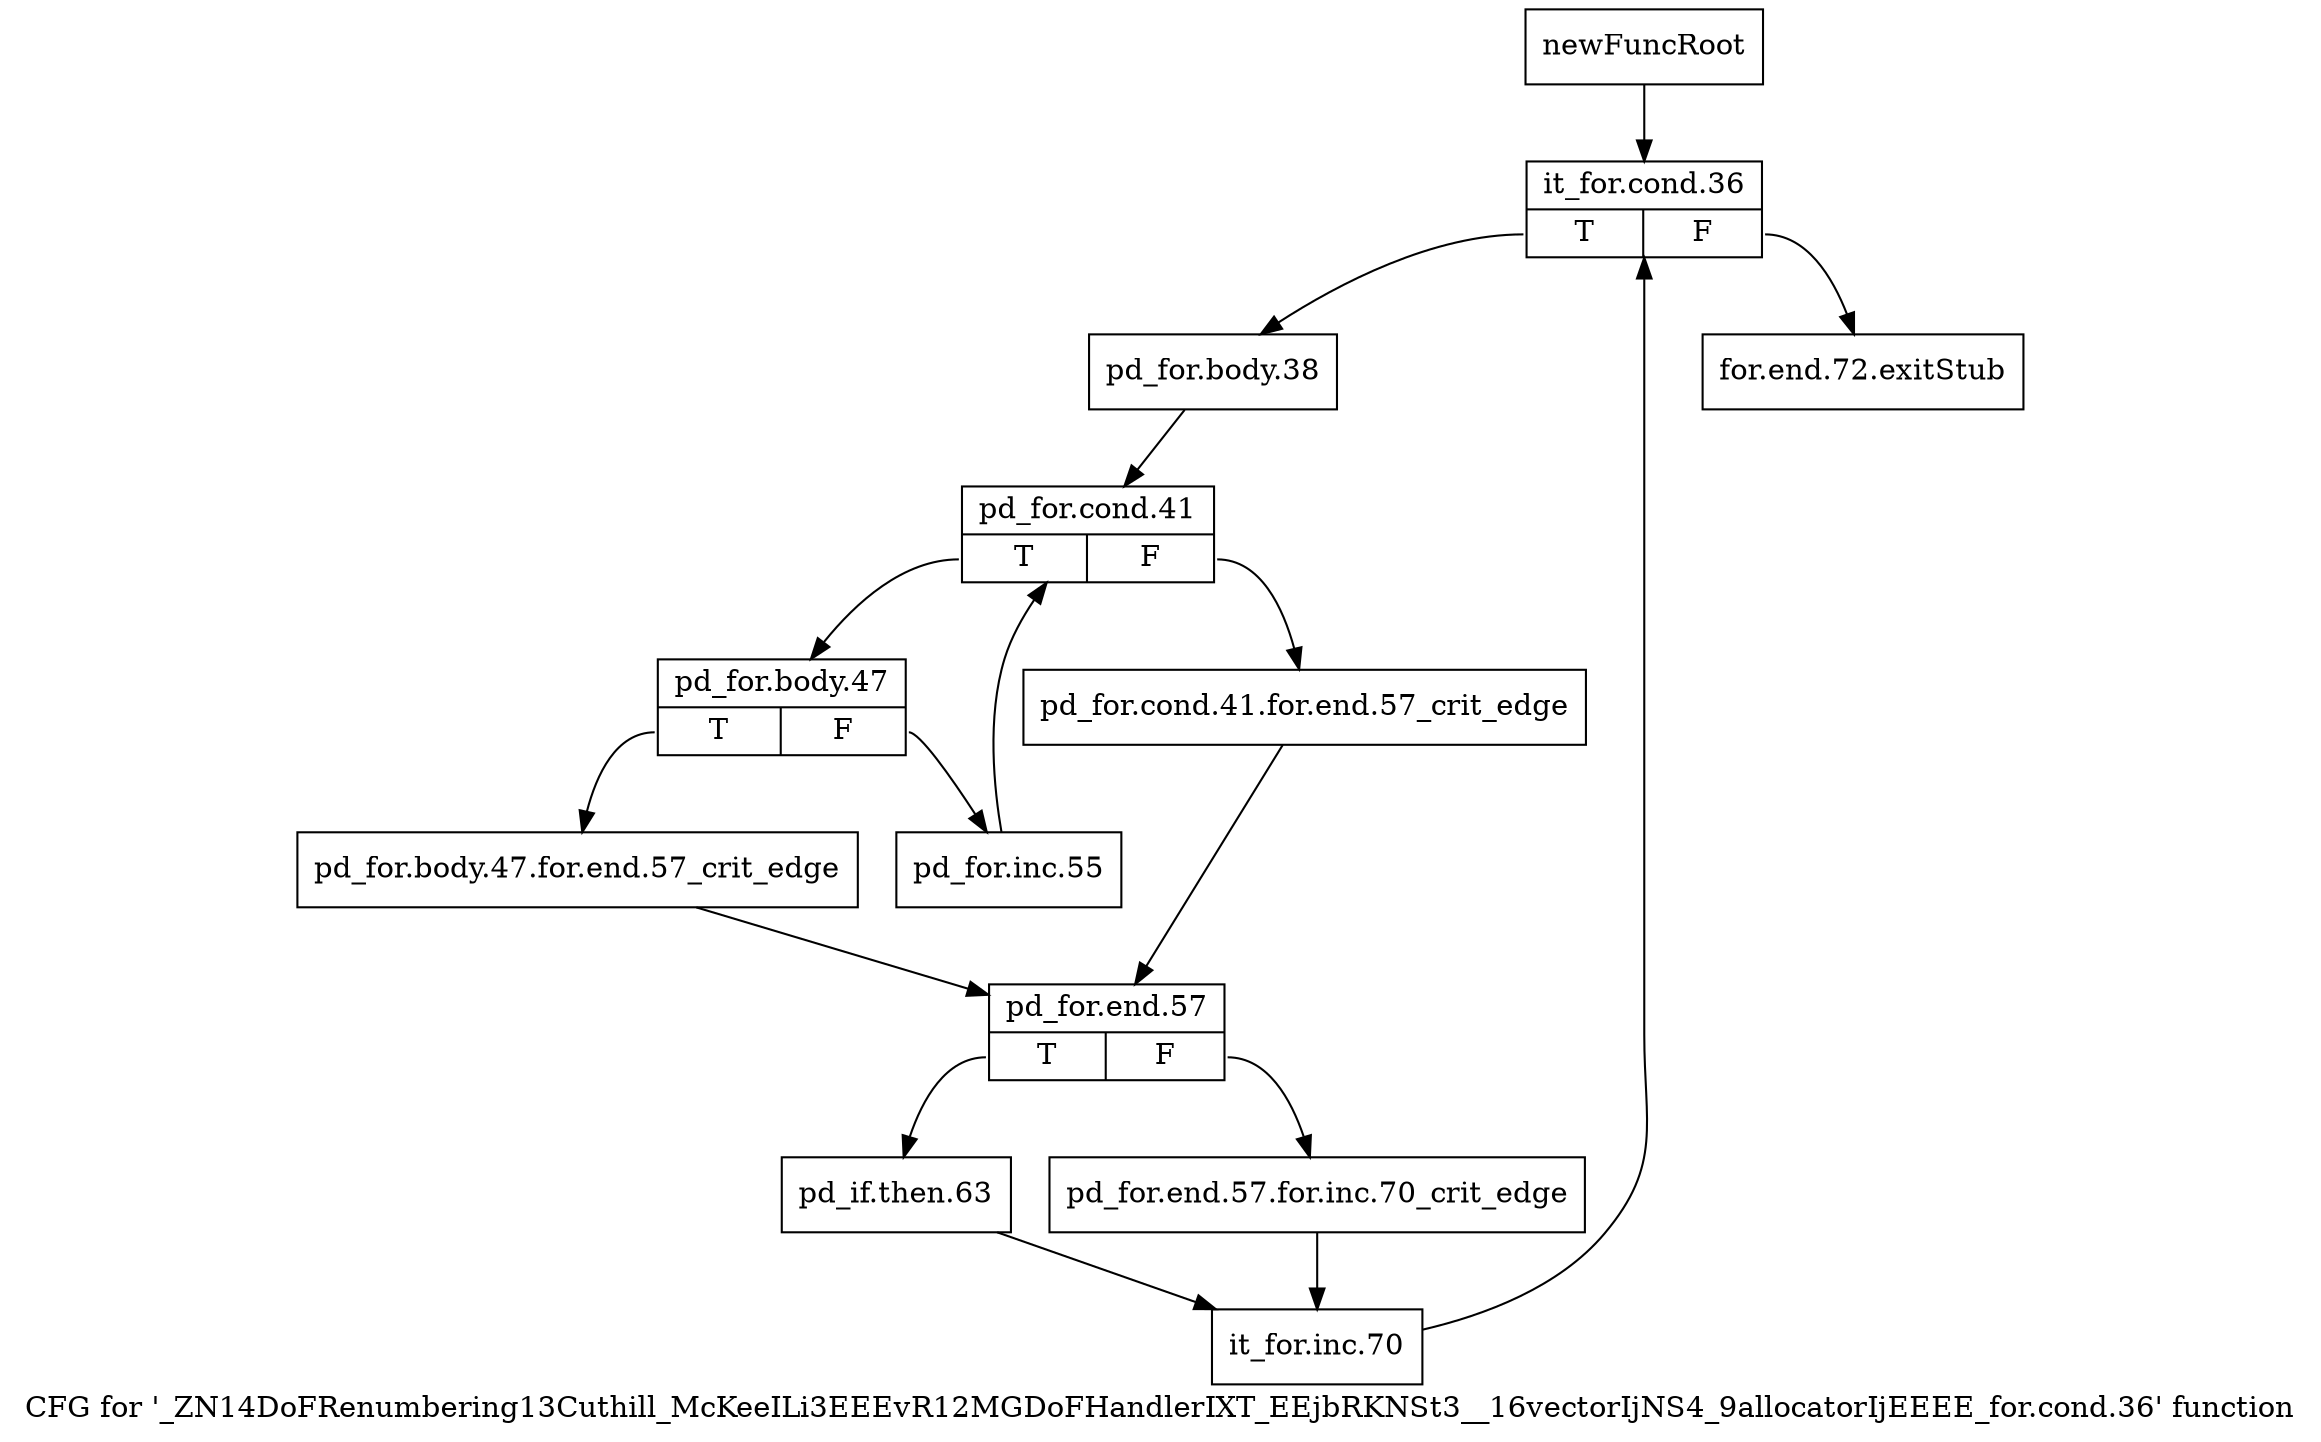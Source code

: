 digraph "CFG for '_ZN14DoFRenumbering13Cuthill_McKeeILi3EEEvR12MGDoFHandlerIXT_EEjbRKNSt3__16vectorIjNS4_9allocatorIjEEEE_for.cond.36' function" {
	label="CFG for '_ZN14DoFRenumbering13Cuthill_McKeeILi3EEEvR12MGDoFHandlerIXT_EEjbRKNSt3__16vectorIjNS4_9allocatorIjEEEE_for.cond.36' function";

	Node0x8f64b90 [shape=record,label="{newFuncRoot}"];
	Node0x8f64b90 -> Node0x8f65050;
	Node0x8f64be0 [shape=record,label="{for.end.72.exitStub}"];
	Node0x8f65050 [shape=record,label="{it_for.cond.36|{<s0>T|<s1>F}}"];
	Node0x8f65050:s0 -> Node0x8f650a0;
	Node0x8f65050:s1 -> Node0x8f64be0;
	Node0x8f650a0 [shape=record,label="{pd_for.body.38}"];
	Node0x8f650a0 -> Node0x8f650f0;
	Node0x8f650f0 [shape=record,label="{pd_for.cond.41|{<s0>T|<s1>F}}"];
	Node0x8f650f0:s0 -> Node0x8f65190;
	Node0x8f650f0:s1 -> Node0x8f65140;
	Node0x8f65140 [shape=record,label="{pd_for.cond.41.for.end.57_crit_edge}"];
	Node0x8f65140 -> Node0x8f65280;
	Node0x8f65190 [shape=record,label="{pd_for.body.47|{<s0>T|<s1>F}}"];
	Node0x8f65190:s0 -> Node0x8f65230;
	Node0x8f65190:s1 -> Node0x8f651e0;
	Node0x8f651e0 [shape=record,label="{pd_for.inc.55}"];
	Node0x8f651e0 -> Node0x8f650f0;
	Node0x8f65230 [shape=record,label="{pd_for.body.47.for.end.57_crit_edge}"];
	Node0x8f65230 -> Node0x8f65280;
	Node0x8f65280 [shape=record,label="{pd_for.end.57|{<s0>T|<s1>F}}"];
	Node0x8f65280:s0 -> Node0x8f65320;
	Node0x8f65280:s1 -> Node0x8f652d0;
	Node0x8f652d0 [shape=record,label="{pd_for.end.57.for.inc.70_crit_edge}"];
	Node0x8f652d0 -> Node0x8f65370;
	Node0x8f65320 [shape=record,label="{pd_if.then.63}"];
	Node0x8f65320 -> Node0x8f65370;
	Node0x8f65370 [shape=record,label="{it_for.inc.70}"];
	Node0x8f65370 -> Node0x8f65050;
}
